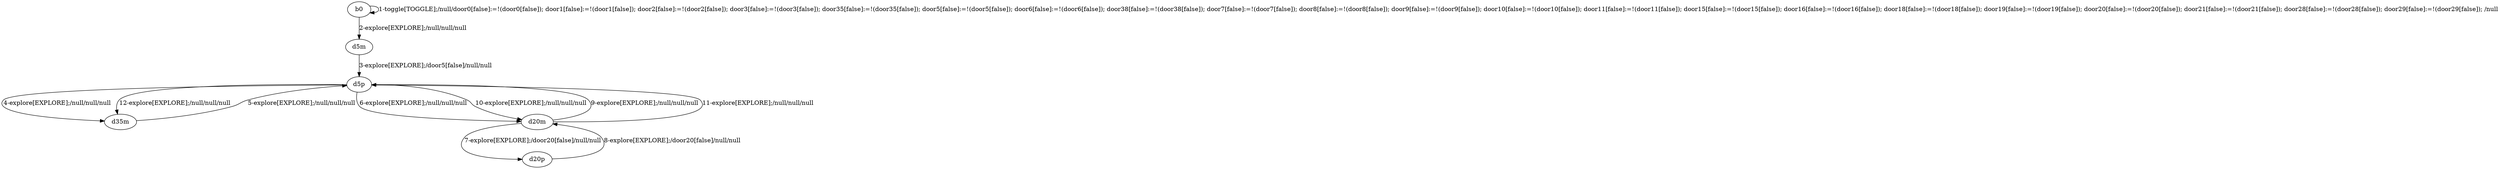 # Total number of goals covered by this test: 2
# d20p --> d20m
# d20m --> d20p

digraph g {
"b0" -> "b0" [label = "1-toggle[TOGGLE];/null/door0[false]:=!(door0[false]); door1[false]:=!(door1[false]); door2[false]:=!(door2[false]); door3[false]:=!(door3[false]); door35[false]:=!(door35[false]); door5[false]:=!(door5[false]); door6[false]:=!(door6[false]); door38[false]:=!(door38[false]); door7[false]:=!(door7[false]); door8[false]:=!(door8[false]); door9[false]:=!(door9[false]); door10[false]:=!(door10[false]); door11[false]:=!(door11[false]); door15[false]:=!(door15[false]); door16[false]:=!(door16[false]); door18[false]:=!(door18[false]); door19[false]:=!(door19[false]); door20[false]:=!(door20[false]); door21[false]:=!(door21[false]); door28[false]:=!(door28[false]); door29[false]:=!(door29[false]); /null"];
"b0" -> "d5m" [label = "2-explore[EXPLORE];/null/null/null"];
"d5m" -> "d5p" [label = "3-explore[EXPLORE];/door5[false]/null/null"];
"d5p" -> "d35m" [label = "4-explore[EXPLORE];/null/null/null"];
"d35m" -> "d5p" [label = "5-explore[EXPLORE];/null/null/null"];
"d5p" -> "d20m" [label = "6-explore[EXPLORE];/null/null/null"];
"d20m" -> "d20p" [label = "7-explore[EXPLORE];/door20[false]/null/null"];
"d20p" -> "d20m" [label = "8-explore[EXPLORE];/door20[false]/null/null"];
"d20m" -> "d5p" [label = "9-explore[EXPLORE];/null/null/null"];
"d5p" -> "d20m" [label = "10-explore[EXPLORE];/null/null/null"];
"d20m" -> "d5p" [label = "11-explore[EXPLORE];/null/null/null"];
"d5p" -> "d35m" [label = "12-explore[EXPLORE];/null/null/null"];
}